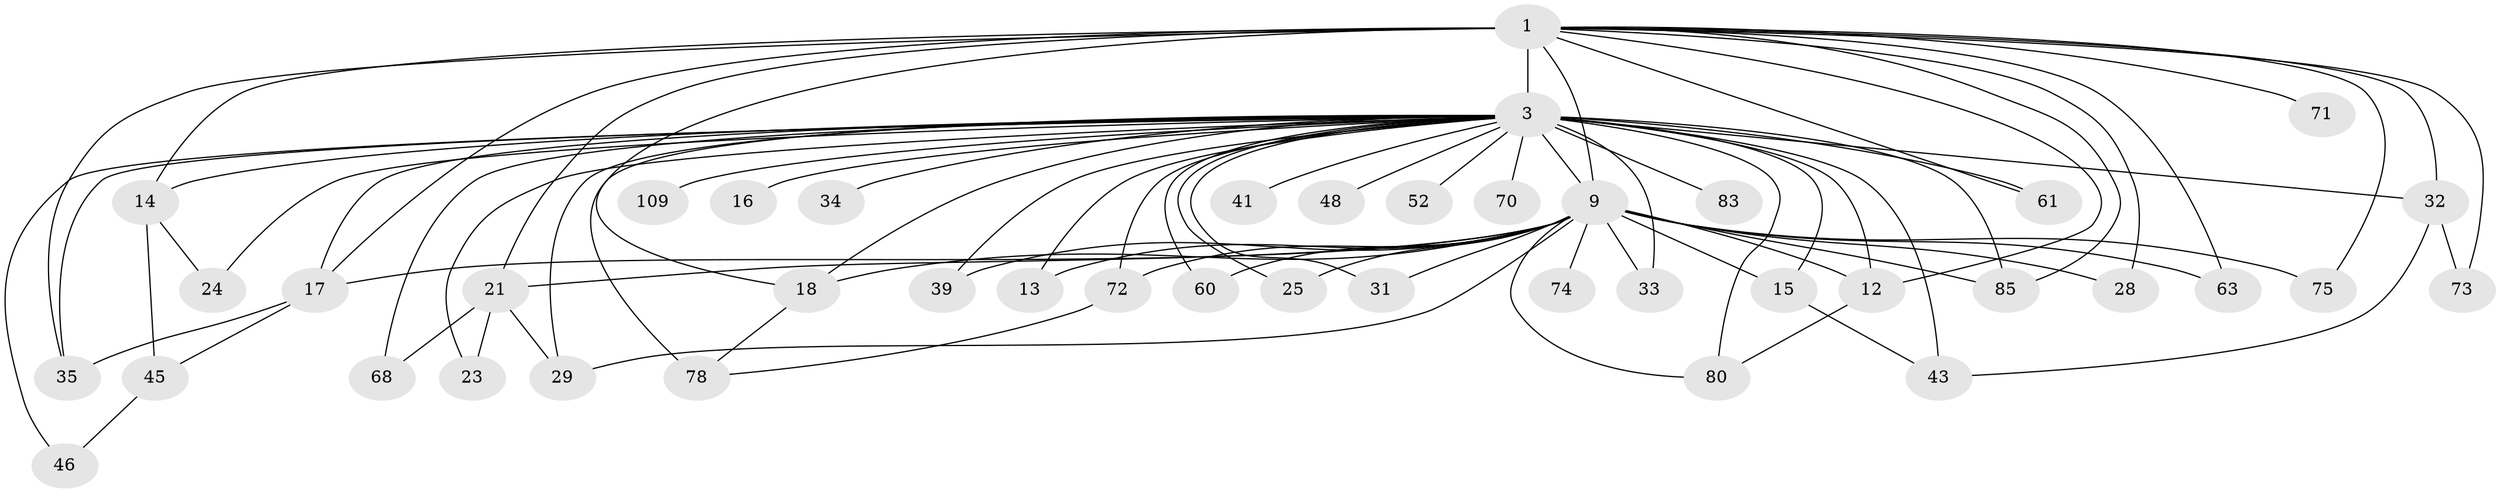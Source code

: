 // original degree distribution, {14: 0.009174311926605505, 24: 0.009174311926605505, 15: 0.009174311926605505, 17: 0.009174311926605505, 19: 0.009174311926605505, 27: 0.01834862385321101, 34: 0.009174311926605505, 20: 0.01834862385321101, 5: 0.05504587155963303, 3: 0.1834862385321101, 7: 0.009174311926605505, 4: 0.10091743119266056, 8: 0.009174311926605505, 2: 0.5504587155963303}
// Generated by graph-tools (version 1.1) at 2025/17/03/04/25 18:17:55]
// undirected, 43 vertices, 82 edges
graph export_dot {
graph [start="1"]
  node [color=gray90,style=filled];
  1 [super="+38+2"];
  3 [super="+5+7+6+47+56+65+42"];
  9 [super="+94+62+10+27+79+90"];
  12 [super="+19"];
  13;
  14;
  15 [super="+53+69"];
  16 [super="+58"];
  17 [super="+67"];
  18 [super="+84"];
  21;
  23;
  24;
  25;
  28;
  29 [super="+57+81"];
  31;
  32;
  33;
  34 [super="+59"];
  35;
  39;
  41;
  43 [super="+50"];
  45;
  46;
  48;
  52;
  60;
  61;
  63;
  68;
  70;
  71;
  72 [super="+89"];
  73;
  74;
  75;
  78 [super="+101"];
  80;
  83;
  85;
  109;
  1 -- 3 [weight=24];
  1 -- 9 [weight=10];
  1 -- 12 [weight=2];
  1 -- 85;
  1 -- 71 [weight=2];
  1 -- 73;
  1 -- 75;
  1 -- 14;
  1 -- 17;
  1 -- 18;
  1 -- 21 [weight=3];
  1 -- 28;
  1 -- 32;
  1 -- 35;
  1 -- 61 [weight=2];
  1 -- 63;
  3 -- 9 [weight=14];
  3 -- 33 [weight=2];
  3 -- 68 [weight=2];
  3 -- 70 [weight=2];
  3 -- 85;
  3 -- 23;
  3 -- 29 [weight=2];
  3 -- 34 [weight=3];
  3 -- 41 [weight=2];
  3 -- 72;
  3 -- 12 [weight=2];
  3 -- 13;
  3 -- 78 [weight=2];
  3 -- 17 [weight=3];
  3 -- 83 [weight=2];
  3 -- 25;
  3 -- 31;
  3 -- 32;
  3 -- 39;
  3 -- 109;
  3 -- 48;
  3 -- 52;
  3 -- 60;
  3 -- 14 [weight=2];
  3 -- 15 [weight=2];
  3 -- 16 [weight=2];
  3 -- 24;
  3 -- 35;
  3 -- 43 [weight=3];
  3 -- 46;
  3 -- 61 [weight=2];
  3 -- 80;
  3 -- 18;
  9 -- 15 [weight=2];
  9 -- 17 [weight=2];
  9 -- 18;
  9 -- 28;
  9 -- 31 [weight=2];
  9 -- 39;
  9 -- 74 [weight=2];
  9 -- 85;
  9 -- 72;
  9 -- 75;
  9 -- 12 [weight=2];
  9 -- 13;
  9 -- 21 [weight=2];
  9 -- 25;
  9 -- 29;
  9 -- 33;
  9 -- 60;
  9 -- 63;
  9 -- 80;
  12 -- 80;
  14 -- 24;
  14 -- 45;
  15 -- 43;
  17 -- 35;
  17 -- 45;
  18 -- 78;
  21 -- 23;
  21 -- 29;
  21 -- 68;
  32 -- 43;
  32 -- 73;
  45 -- 46;
  72 -- 78;
}
